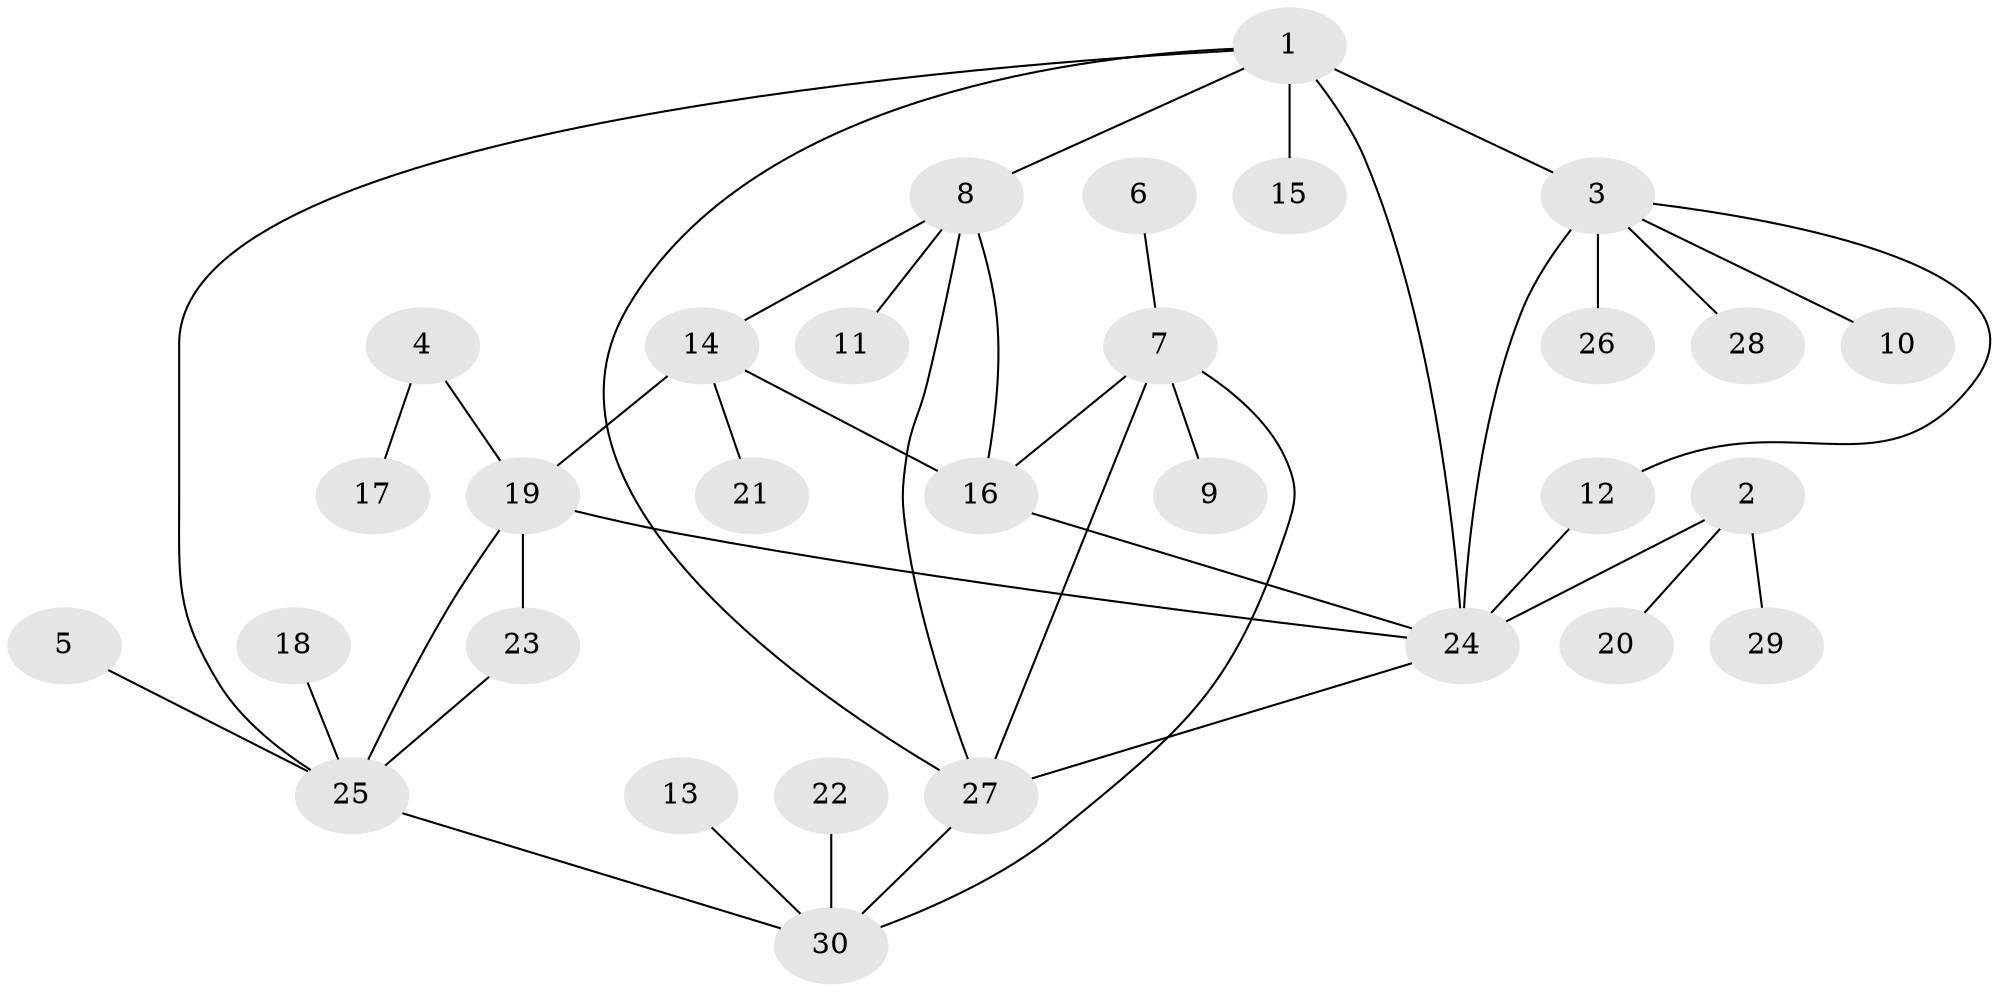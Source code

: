 // original degree distribution, {4: 0.05, 8: 0.016666666666666666, 6: 0.06666666666666667, 5: 0.05, 9: 0.016666666666666666, 7: 0.05, 1: 0.5333333333333333, 2: 0.2, 3: 0.016666666666666666}
// Generated by graph-tools (version 1.1) at 2025/02/03/09/25 03:02:46]
// undirected, 30 vertices, 41 edges
graph export_dot {
graph [start="1"]
  node [color=gray90,style=filled];
  1;
  2;
  3;
  4;
  5;
  6;
  7;
  8;
  9;
  10;
  11;
  12;
  13;
  14;
  15;
  16;
  17;
  18;
  19;
  20;
  21;
  22;
  23;
  24;
  25;
  26;
  27;
  28;
  29;
  30;
  1 -- 3 [weight=2.0];
  1 -- 8 [weight=1.0];
  1 -- 15 [weight=1.0];
  1 -- 24 [weight=1.0];
  1 -- 25 [weight=1.0];
  1 -- 27 [weight=1.0];
  2 -- 20 [weight=1.0];
  2 -- 24 [weight=2.0];
  2 -- 29 [weight=1.0];
  3 -- 10 [weight=1.0];
  3 -- 12 [weight=1.0];
  3 -- 24 [weight=1.0];
  3 -- 26 [weight=1.0];
  3 -- 28 [weight=1.0];
  4 -- 17 [weight=1.0];
  4 -- 19 [weight=1.0];
  5 -- 25 [weight=1.0];
  6 -- 7 [weight=1.0];
  7 -- 9 [weight=1.0];
  7 -- 16 [weight=1.0];
  7 -- 27 [weight=1.0];
  7 -- 30 [weight=1.0];
  8 -- 11 [weight=1.0];
  8 -- 14 [weight=1.0];
  8 -- 16 [weight=1.0];
  8 -- 27 [weight=1.0];
  12 -- 24 [weight=1.0];
  13 -- 30 [weight=1.0];
  14 -- 16 [weight=1.0];
  14 -- 19 [weight=2.0];
  14 -- 21 [weight=1.0];
  16 -- 24 [weight=1.0];
  18 -- 25 [weight=1.0];
  19 -- 23 [weight=1.0];
  19 -- 24 [weight=1.0];
  19 -- 25 [weight=1.0];
  22 -- 30 [weight=1.0];
  23 -- 25 [weight=1.0];
  24 -- 27 [weight=1.0];
  25 -- 30 [weight=1.0];
  27 -- 30 [weight=1.0];
}

